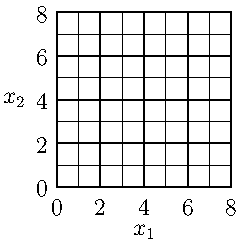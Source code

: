 import graph;
size(120,120);
pen p = opacity(0);
dot((0,0),p);
dot((8,8),p);
pen thin=linewidth(0.5*linewidth());
xaxis("$x_1$",BottomTop,black,
      LeftTicks(begin=false,
                end=false,
                extend=true,
                ptick=thin));
yaxis("$x_2$",LeftRight,black,
      RightTicks(begin=false,
                 end=false,
                 extend=true,
                 ptick=thin));
